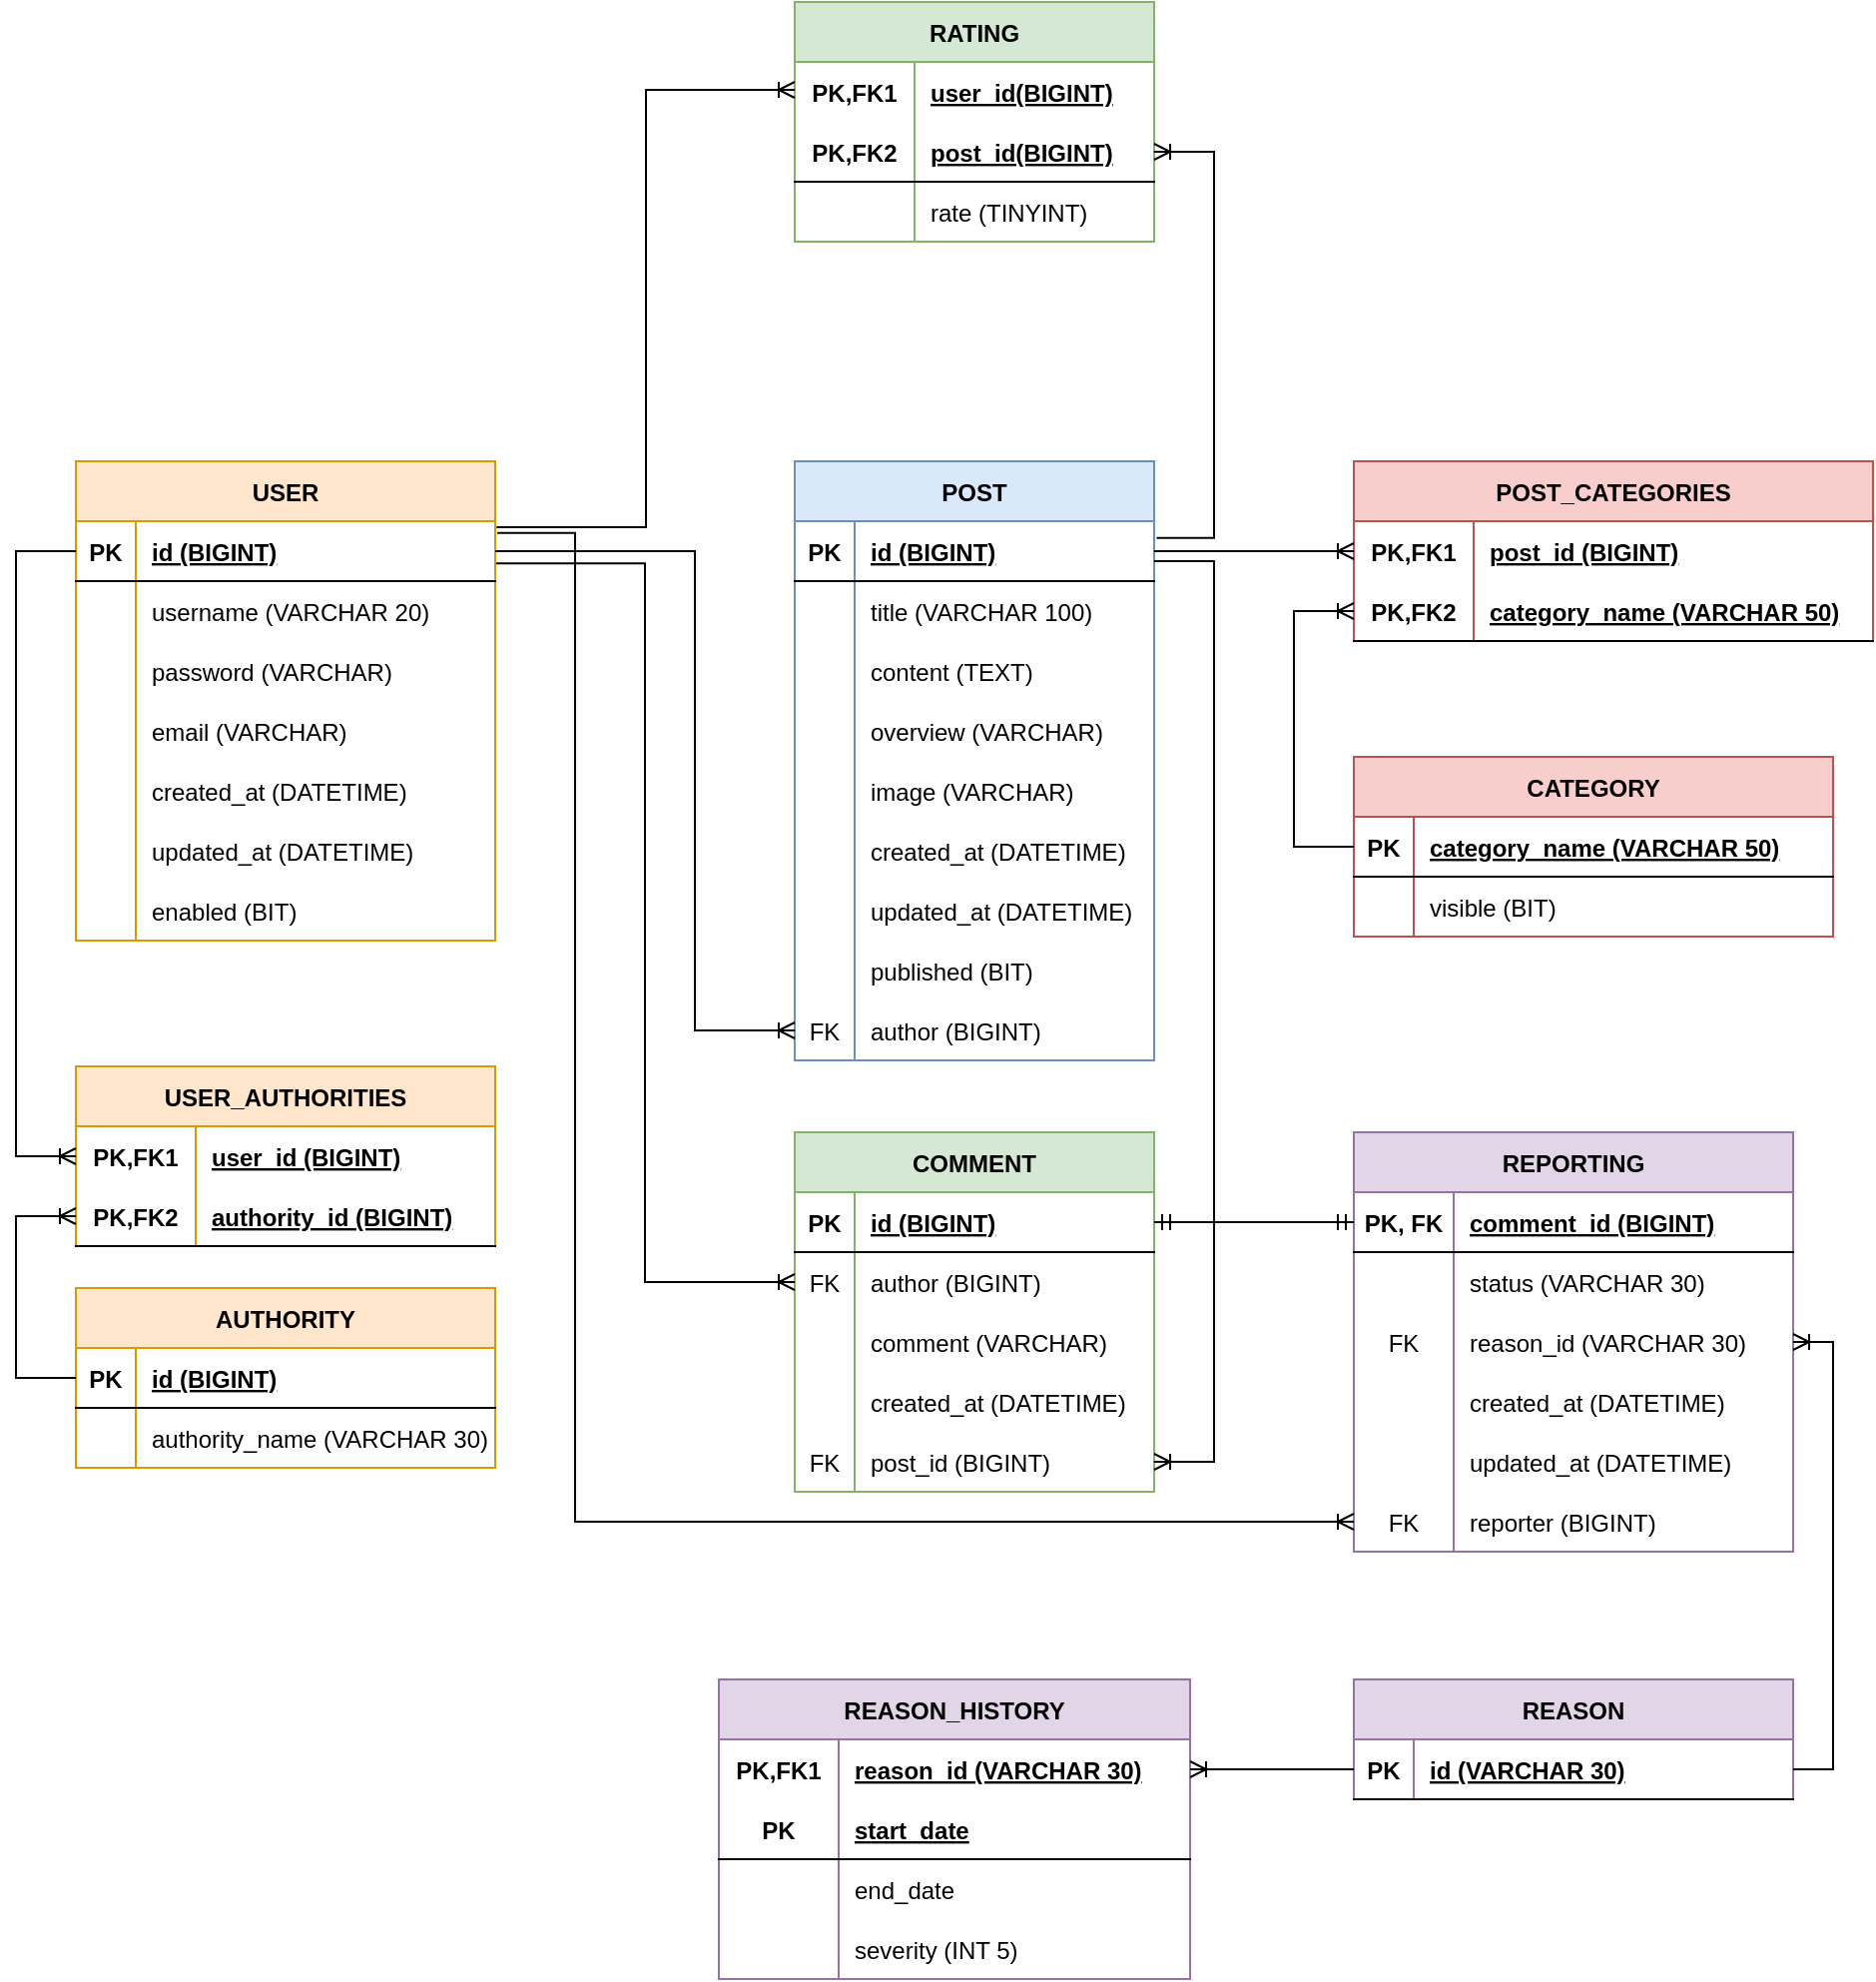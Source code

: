 <mxfile version="20.7.4" type="device"><diagram id="R2lEEEUBdFMjLlhIrx00" name="Page-1"><mxGraphModel dx="1221" dy="1755" grid="1" gridSize="10" guides="1" tooltips="1" connect="1" arrows="1" fold="1" page="1" pageScale="1" pageWidth="850" pageHeight="1100" math="0" shadow="0" extFonts="Permanent Marker^https://fonts.googleapis.com/css?family=Permanent+Marker"><root><mxCell id="0"/><mxCell id="1" parent="0"/><mxCell id="sDILX40rbKhxvF9jrvOL-1" value="USER" style="shape=table;startSize=30;container=1;collapsible=1;childLayout=tableLayout;fixedRows=1;rowLines=0;fontStyle=1;align=center;resizeLast=1;fillColor=#ffe6cc;strokeColor=#d79b00;" parent="1" vertex="1"><mxGeometry x="40" y="40" width="210" height="240" as="geometry"/></mxCell><mxCell id="sDILX40rbKhxvF9jrvOL-2" value="" style="shape=tableRow;horizontal=0;startSize=0;swimlaneHead=0;swimlaneBody=0;fillColor=none;collapsible=0;dropTarget=0;points=[[0,0.5],[1,0.5]];portConstraint=eastwest;top=0;left=0;right=0;bottom=1;" parent="sDILX40rbKhxvF9jrvOL-1" vertex="1"><mxGeometry y="30" width="210" height="30" as="geometry"/></mxCell><mxCell id="sDILX40rbKhxvF9jrvOL-3" value="PK" style="shape=partialRectangle;connectable=0;fillColor=none;top=0;left=0;bottom=0;right=0;fontStyle=1;overflow=hidden;" parent="sDILX40rbKhxvF9jrvOL-2" vertex="1"><mxGeometry width="30" height="30" as="geometry"><mxRectangle width="30" height="30" as="alternateBounds"/></mxGeometry></mxCell><mxCell id="sDILX40rbKhxvF9jrvOL-4" value="id (BIGINT)" style="shape=partialRectangle;connectable=0;fillColor=none;top=0;left=0;bottom=0;right=0;align=left;spacingLeft=6;fontStyle=5;overflow=hidden;" parent="sDILX40rbKhxvF9jrvOL-2" vertex="1"><mxGeometry x="30" width="180" height="30" as="geometry"><mxRectangle width="180" height="30" as="alternateBounds"/></mxGeometry></mxCell><mxCell id="sDILX40rbKhxvF9jrvOL-5" value="" style="shape=tableRow;horizontal=0;startSize=0;swimlaneHead=0;swimlaneBody=0;fillColor=none;collapsible=0;dropTarget=0;points=[[0,0.5],[1,0.5]];portConstraint=eastwest;top=0;left=0;right=0;bottom=0;" parent="sDILX40rbKhxvF9jrvOL-1" vertex="1"><mxGeometry y="60" width="210" height="30" as="geometry"/></mxCell><mxCell id="sDILX40rbKhxvF9jrvOL-6" value="" style="shape=partialRectangle;connectable=0;fillColor=none;top=0;left=0;bottom=0;right=0;editable=1;overflow=hidden;" parent="sDILX40rbKhxvF9jrvOL-5" vertex="1"><mxGeometry width="30" height="30" as="geometry"><mxRectangle width="30" height="30" as="alternateBounds"/></mxGeometry></mxCell><mxCell id="sDILX40rbKhxvF9jrvOL-7" value="username (VARCHAR 20)" style="shape=partialRectangle;connectable=0;fillColor=none;top=0;left=0;bottom=0;right=0;align=left;spacingLeft=6;overflow=hidden;" parent="sDILX40rbKhxvF9jrvOL-5" vertex="1"><mxGeometry x="30" width="180" height="30" as="geometry"><mxRectangle width="180" height="30" as="alternateBounds"/></mxGeometry></mxCell><mxCell id="sDILX40rbKhxvF9jrvOL-8" value="" style="shape=tableRow;horizontal=0;startSize=0;swimlaneHead=0;swimlaneBody=0;fillColor=none;collapsible=0;dropTarget=0;points=[[0,0.5],[1,0.5]];portConstraint=eastwest;top=0;left=0;right=0;bottom=0;" parent="sDILX40rbKhxvF9jrvOL-1" vertex="1"><mxGeometry y="90" width="210" height="30" as="geometry"/></mxCell><mxCell id="sDILX40rbKhxvF9jrvOL-9" value="" style="shape=partialRectangle;connectable=0;fillColor=none;top=0;left=0;bottom=0;right=0;editable=1;overflow=hidden;" parent="sDILX40rbKhxvF9jrvOL-8" vertex="1"><mxGeometry width="30" height="30" as="geometry"><mxRectangle width="30" height="30" as="alternateBounds"/></mxGeometry></mxCell><mxCell id="sDILX40rbKhxvF9jrvOL-10" value="password (VARCHAR)" style="shape=partialRectangle;connectable=0;fillColor=none;top=0;left=0;bottom=0;right=0;align=left;spacingLeft=6;overflow=hidden;" parent="sDILX40rbKhxvF9jrvOL-8" vertex="1"><mxGeometry x="30" width="180" height="30" as="geometry"><mxRectangle width="180" height="30" as="alternateBounds"/></mxGeometry></mxCell><mxCell id="sDILX40rbKhxvF9jrvOL-11" value="" style="shape=tableRow;horizontal=0;startSize=0;swimlaneHead=0;swimlaneBody=0;fillColor=none;collapsible=0;dropTarget=0;points=[[0,0.5],[1,0.5]];portConstraint=eastwest;top=0;left=0;right=0;bottom=0;" parent="sDILX40rbKhxvF9jrvOL-1" vertex="1"><mxGeometry y="120" width="210" height="30" as="geometry"/></mxCell><mxCell id="sDILX40rbKhxvF9jrvOL-12" value="" style="shape=partialRectangle;connectable=0;fillColor=none;top=0;left=0;bottom=0;right=0;editable=1;overflow=hidden;" parent="sDILX40rbKhxvF9jrvOL-11" vertex="1"><mxGeometry width="30" height="30" as="geometry"><mxRectangle width="30" height="30" as="alternateBounds"/></mxGeometry></mxCell><mxCell id="sDILX40rbKhxvF9jrvOL-13" value="email (VARCHAR)" style="shape=partialRectangle;connectable=0;fillColor=none;top=0;left=0;bottom=0;right=0;align=left;spacingLeft=6;overflow=hidden;" parent="sDILX40rbKhxvF9jrvOL-11" vertex="1"><mxGeometry x="30" width="180" height="30" as="geometry"><mxRectangle width="180" height="30" as="alternateBounds"/></mxGeometry></mxCell><mxCell id="sDILX40rbKhxvF9jrvOL-20" style="shape=tableRow;horizontal=0;startSize=0;swimlaneHead=0;swimlaneBody=0;fillColor=none;collapsible=0;dropTarget=0;points=[[0,0.5],[1,0.5]];portConstraint=eastwest;top=0;left=0;right=0;bottom=0;" parent="sDILX40rbKhxvF9jrvOL-1" vertex="1"><mxGeometry y="150" width="210" height="30" as="geometry"/></mxCell><mxCell id="sDILX40rbKhxvF9jrvOL-21" style="shape=partialRectangle;connectable=0;fillColor=none;top=0;left=0;bottom=0;right=0;editable=1;overflow=hidden;" parent="sDILX40rbKhxvF9jrvOL-20" vertex="1"><mxGeometry width="30" height="30" as="geometry"><mxRectangle width="30" height="30" as="alternateBounds"/></mxGeometry></mxCell><mxCell id="sDILX40rbKhxvF9jrvOL-22" value="created_at (DATETIME)" style="shape=partialRectangle;connectable=0;fillColor=none;top=0;left=0;bottom=0;right=0;align=left;spacingLeft=6;overflow=hidden;" parent="sDILX40rbKhxvF9jrvOL-20" vertex="1"><mxGeometry x="30" width="180" height="30" as="geometry"><mxRectangle width="180" height="30" as="alternateBounds"/></mxGeometry></mxCell><mxCell id="sDILX40rbKhxvF9jrvOL-17" style="shape=tableRow;horizontal=0;startSize=0;swimlaneHead=0;swimlaneBody=0;fillColor=none;collapsible=0;dropTarget=0;points=[[0,0.5],[1,0.5]];portConstraint=eastwest;top=0;left=0;right=0;bottom=0;" parent="sDILX40rbKhxvF9jrvOL-1" vertex="1"><mxGeometry y="180" width="210" height="30" as="geometry"/></mxCell><mxCell id="sDILX40rbKhxvF9jrvOL-18" style="shape=partialRectangle;connectable=0;fillColor=none;top=0;left=0;bottom=0;right=0;editable=1;overflow=hidden;" parent="sDILX40rbKhxvF9jrvOL-17" vertex="1"><mxGeometry width="30" height="30" as="geometry"><mxRectangle width="30" height="30" as="alternateBounds"/></mxGeometry></mxCell><mxCell id="sDILX40rbKhxvF9jrvOL-19" value="updated_at (DATETIME)" style="shape=partialRectangle;connectable=0;fillColor=none;top=0;left=0;bottom=0;right=0;align=left;spacingLeft=6;overflow=hidden;" parent="sDILX40rbKhxvF9jrvOL-17" vertex="1"><mxGeometry x="30" width="180" height="30" as="geometry"><mxRectangle width="180" height="30" as="alternateBounds"/></mxGeometry></mxCell><mxCell id="sDILX40rbKhxvF9jrvOL-14" style="shape=tableRow;horizontal=0;startSize=0;swimlaneHead=0;swimlaneBody=0;fillColor=none;collapsible=0;dropTarget=0;points=[[0,0.5],[1,0.5]];portConstraint=eastwest;top=0;left=0;right=0;bottom=0;" parent="sDILX40rbKhxvF9jrvOL-1" vertex="1"><mxGeometry y="210" width="210" height="30" as="geometry"/></mxCell><mxCell id="sDILX40rbKhxvF9jrvOL-15" style="shape=partialRectangle;connectable=0;fillColor=none;top=0;left=0;bottom=0;right=0;editable=1;overflow=hidden;" parent="sDILX40rbKhxvF9jrvOL-14" vertex="1"><mxGeometry width="30" height="30" as="geometry"><mxRectangle width="30" height="30" as="alternateBounds"/></mxGeometry></mxCell><mxCell id="sDILX40rbKhxvF9jrvOL-16" value="enabled (BIT)" style="shape=partialRectangle;connectable=0;fillColor=none;top=0;left=0;bottom=0;right=0;align=left;spacingLeft=6;overflow=hidden;" parent="sDILX40rbKhxvF9jrvOL-14" vertex="1"><mxGeometry x="30" width="180" height="30" as="geometry"><mxRectangle width="180" height="30" as="alternateBounds"/></mxGeometry></mxCell><mxCell id="sDILX40rbKhxvF9jrvOL-23" value="AUTHORITY" style="shape=table;startSize=30;container=1;collapsible=1;childLayout=tableLayout;fixedRows=1;rowLines=0;fontStyle=1;align=center;resizeLast=1;fillColor=#ffe6cc;strokeColor=#d79b00;" parent="1" vertex="1"><mxGeometry x="40" y="454" width="210" height="90" as="geometry"/></mxCell><mxCell id="sDILX40rbKhxvF9jrvOL-24" value="" style="shape=tableRow;horizontal=0;startSize=0;swimlaneHead=0;swimlaneBody=0;fillColor=none;collapsible=0;dropTarget=0;points=[[0,0.5],[1,0.5]];portConstraint=eastwest;top=0;left=0;right=0;bottom=1;" parent="sDILX40rbKhxvF9jrvOL-23" vertex="1"><mxGeometry y="30" width="210" height="30" as="geometry"/></mxCell><mxCell id="sDILX40rbKhxvF9jrvOL-25" value="PK" style="shape=partialRectangle;connectable=0;fillColor=none;top=0;left=0;bottom=0;right=0;fontStyle=1;overflow=hidden;" parent="sDILX40rbKhxvF9jrvOL-24" vertex="1"><mxGeometry width="30" height="30" as="geometry"><mxRectangle width="30" height="30" as="alternateBounds"/></mxGeometry></mxCell><mxCell id="sDILX40rbKhxvF9jrvOL-26" value="id (BIGINT)" style="shape=partialRectangle;connectable=0;fillColor=none;top=0;left=0;bottom=0;right=0;align=left;spacingLeft=6;fontStyle=5;overflow=hidden;" parent="sDILX40rbKhxvF9jrvOL-24" vertex="1"><mxGeometry x="30" width="180" height="30" as="geometry"><mxRectangle width="180" height="30" as="alternateBounds"/></mxGeometry></mxCell><mxCell id="sDILX40rbKhxvF9jrvOL-27" value="" style="shape=tableRow;horizontal=0;startSize=0;swimlaneHead=0;swimlaneBody=0;fillColor=none;collapsible=0;dropTarget=0;points=[[0,0.5],[1,0.5]];portConstraint=eastwest;top=0;left=0;right=0;bottom=0;" parent="sDILX40rbKhxvF9jrvOL-23" vertex="1"><mxGeometry y="60" width="210" height="30" as="geometry"/></mxCell><mxCell id="sDILX40rbKhxvF9jrvOL-28" value="" style="shape=partialRectangle;connectable=0;fillColor=none;top=0;left=0;bottom=0;right=0;editable=1;overflow=hidden;" parent="sDILX40rbKhxvF9jrvOL-27" vertex="1"><mxGeometry width="30" height="30" as="geometry"><mxRectangle width="30" height="30" as="alternateBounds"/></mxGeometry></mxCell><mxCell id="sDILX40rbKhxvF9jrvOL-29" value="authority_name (VARCHAR 30)" style="shape=partialRectangle;connectable=0;fillColor=none;top=0;left=0;bottom=0;right=0;align=left;spacingLeft=6;overflow=hidden;" parent="sDILX40rbKhxvF9jrvOL-27" vertex="1"><mxGeometry x="30" width="180" height="30" as="geometry"><mxRectangle width="180" height="30" as="alternateBounds"/></mxGeometry></mxCell><mxCell id="sDILX40rbKhxvF9jrvOL-36" value="USER_AUTHORITIES" style="shape=table;startSize=30;container=1;collapsible=1;childLayout=tableLayout;fixedRows=1;rowLines=0;fontStyle=1;align=center;resizeLast=1;fillColor=#ffe6cc;strokeColor=#d79b00;" parent="1" vertex="1"><mxGeometry x="40" y="343" width="210" height="90" as="geometry"/></mxCell><mxCell id="sDILX40rbKhxvF9jrvOL-37" value="" style="shape=tableRow;horizontal=0;startSize=0;swimlaneHead=0;swimlaneBody=0;fillColor=none;collapsible=0;dropTarget=0;points=[[0,0.5],[1,0.5]];portConstraint=eastwest;top=0;left=0;right=0;bottom=0;" parent="sDILX40rbKhxvF9jrvOL-36" vertex="1"><mxGeometry y="30" width="210" height="30" as="geometry"/></mxCell><mxCell id="sDILX40rbKhxvF9jrvOL-38" value="PK,FK1" style="shape=partialRectangle;connectable=0;fillColor=none;top=0;left=0;bottom=0;right=0;fontStyle=1;overflow=hidden;" parent="sDILX40rbKhxvF9jrvOL-37" vertex="1"><mxGeometry width="60" height="30" as="geometry"><mxRectangle width="60" height="30" as="alternateBounds"/></mxGeometry></mxCell><mxCell id="sDILX40rbKhxvF9jrvOL-39" value="user_id (BIGINT)" style="shape=partialRectangle;connectable=0;fillColor=none;top=0;left=0;bottom=0;right=0;align=left;spacingLeft=6;fontStyle=5;overflow=hidden;" parent="sDILX40rbKhxvF9jrvOL-37" vertex="1"><mxGeometry x="60" width="150" height="30" as="geometry"><mxRectangle width="150" height="30" as="alternateBounds"/></mxGeometry></mxCell><mxCell id="sDILX40rbKhxvF9jrvOL-40" value="" style="shape=tableRow;horizontal=0;startSize=0;swimlaneHead=0;swimlaneBody=0;fillColor=none;collapsible=0;dropTarget=0;points=[[0,0.5],[1,0.5]];portConstraint=eastwest;top=0;left=0;right=0;bottom=1;" parent="sDILX40rbKhxvF9jrvOL-36" vertex="1"><mxGeometry y="60" width="210" height="30" as="geometry"/></mxCell><mxCell id="sDILX40rbKhxvF9jrvOL-41" value="PK,FK2" style="shape=partialRectangle;connectable=0;fillColor=none;top=0;left=0;bottom=0;right=0;fontStyle=1;overflow=hidden;" parent="sDILX40rbKhxvF9jrvOL-40" vertex="1"><mxGeometry width="60" height="30" as="geometry"><mxRectangle width="60" height="30" as="alternateBounds"/></mxGeometry></mxCell><mxCell id="sDILX40rbKhxvF9jrvOL-42" value="authority_id (BIGINT)" style="shape=partialRectangle;connectable=0;fillColor=none;top=0;left=0;bottom=0;right=0;align=left;spacingLeft=6;fontStyle=5;overflow=hidden;" parent="sDILX40rbKhxvF9jrvOL-40" vertex="1"><mxGeometry x="60" width="150" height="30" as="geometry"><mxRectangle width="150" height="30" as="alternateBounds"/></mxGeometry></mxCell><mxCell id="sDILX40rbKhxvF9jrvOL-49" value="" style="edgeStyle=elbowEdgeStyle;fontSize=12;html=1;endArrow=ERoneToMany;rounded=0;entryX=0;entryY=0.5;entryDx=0;entryDy=0;exitX=0;exitY=0.5;exitDx=0;exitDy=0;" parent="1" source="sDILX40rbKhxvF9jrvOL-2" target="sDILX40rbKhxvF9jrvOL-37" edge="1"><mxGeometry width="100" height="100" relative="1" as="geometry"><mxPoint x="10" y="250" as="sourcePoint"/><mxPoint x="10" y="350" as="targetPoint"/><Array as="points"><mxPoint x="10" y="220"/></Array></mxGeometry></mxCell><mxCell id="sDILX40rbKhxvF9jrvOL-50" value="" style="edgeStyle=elbowEdgeStyle;fontSize=12;html=1;endArrow=ERoneToMany;rounded=0;entryX=0;entryY=0.5;entryDx=0;entryDy=0;exitX=0;exitY=0.5;exitDx=0;exitDy=0;" parent="1" source="sDILX40rbKhxvF9jrvOL-24" target="sDILX40rbKhxvF9jrvOL-40" edge="1"><mxGeometry width="100" height="100" relative="1" as="geometry"><mxPoint x="30" y="500" as="sourcePoint"/><mxPoint x="20" y="400" as="targetPoint"/><Array as="points"><mxPoint x="10" y="440"/></Array></mxGeometry></mxCell><mxCell id="sDILX40rbKhxvF9jrvOL-51" value="POST" style="shape=table;startSize=30;container=1;collapsible=1;childLayout=tableLayout;fixedRows=1;rowLines=0;fontStyle=1;align=center;resizeLast=1;fillColor=#dae8fc;strokeColor=#6c8ebf;" parent="1" vertex="1"><mxGeometry x="400" y="40" width="180" height="300" as="geometry"/></mxCell><mxCell id="sDILX40rbKhxvF9jrvOL-52" value="" style="shape=tableRow;horizontal=0;startSize=0;swimlaneHead=0;swimlaneBody=0;fillColor=none;collapsible=0;dropTarget=0;points=[[0,0.5],[1,0.5]];portConstraint=eastwest;top=0;left=0;right=0;bottom=1;" parent="sDILX40rbKhxvF9jrvOL-51" vertex="1"><mxGeometry y="30" width="180" height="30" as="geometry"/></mxCell><mxCell id="sDILX40rbKhxvF9jrvOL-53" value="PK" style="shape=partialRectangle;connectable=0;fillColor=none;top=0;left=0;bottom=0;right=0;fontStyle=1;overflow=hidden;" parent="sDILX40rbKhxvF9jrvOL-52" vertex="1"><mxGeometry width="30" height="30" as="geometry"><mxRectangle width="30" height="30" as="alternateBounds"/></mxGeometry></mxCell><mxCell id="sDILX40rbKhxvF9jrvOL-54" value="id (BIGINT)" style="shape=partialRectangle;connectable=0;fillColor=none;top=0;left=0;bottom=0;right=0;align=left;spacingLeft=6;fontStyle=5;overflow=hidden;" parent="sDILX40rbKhxvF9jrvOL-52" vertex="1"><mxGeometry x="30" width="150" height="30" as="geometry"><mxRectangle width="150" height="30" as="alternateBounds"/></mxGeometry></mxCell><mxCell id="sDILX40rbKhxvF9jrvOL-55" value="" style="shape=tableRow;horizontal=0;startSize=0;swimlaneHead=0;swimlaneBody=0;fillColor=none;collapsible=0;dropTarget=0;points=[[0,0.5],[1,0.5]];portConstraint=eastwest;top=0;left=0;right=0;bottom=0;" parent="sDILX40rbKhxvF9jrvOL-51" vertex="1"><mxGeometry y="60" width="180" height="30" as="geometry"/></mxCell><mxCell id="sDILX40rbKhxvF9jrvOL-56" value="" style="shape=partialRectangle;connectable=0;fillColor=none;top=0;left=0;bottom=0;right=0;editable=1;overflow=hidden;" parent="sDILX40rbKhxvF9jrvOL-55" vertex="1"><mxGeometry width="30" height="30" as="geometry"><mxRectangle width="30" height="30" as="alternateBounds"/></mxGeometry></mxCell><mxCell id="sDILX40rbKhxvF9jrvOL-57" value="title (VARCHAR 100)" style="shape=partialRectangle;connectable=0;fillColor=none;top=0;left=0;bottom=0;right=0;align=left;spacingLeft=6;overflow=hidden;" parent="sDILX40rbKhxvF9jrvOL-55" vertex="1"><mxGeometry x="30" width="150" height="30" as="geometry"><mxRectangle width="150" height="30" as="alternateBounds"/></mxGeometry></mxCell><mxCell id="sDILX40rbKhxvF9jrvOL-58" value="" style="shape=tableRow;horizontal=0;startSize=0;swimlaneHead=0;swimlaneBody=0;fillColor=none;collapsible=0;dropTarget=0;points=[[0,0.5],[1,0.5]];portConstraint=eastwest;top=0;left=0;right=0;bottom=0;" parent="sDILX40rbKhxvF9jrvOL-51" vertex="1"><mxGeometry y="90" width="180" height="30" as="geometry"/></mxCell><mxCell id="sDILX40rbKhxvF9jrvOL-59" value="" style="shape=partialRectangle;connectable=0;fillColor=none;top=0;left=0;bottom=0;right=0;editable=1;overflow=hidden;" parent="sDILX40rbKhxvF9jrvOL-58" vertex="1"><mxGeometry width="30" height="30" as="geometry"><mxRectangle width="30" height="30" as="alternateBounds"/></mxGeometry></mxCell><mxCell id="sDILX40rbKhxvF9jrvOL-60" value="content (TEXT)" style="shape=partialRectangle;connectable=0;fillColor=none;top=0;left=0;bottom=0;right=0;align=left;spacingLeft=6;overflow=hidden;" parent="sDILX40rbKhxvF9jrvOL-58" vertex="1"><mxGeometry x="30" width="150" height="30" as="geometry"><mxRectangle width="150" height="30" as="alternateBounds"/></mxGeometry></mxCell><mxCell id="sDILX40rbKhxvF9jrvOL-61" value="" style="shape=tableRow;horizontal=0;startSize=0;swimlaneHead=0;swimlaneBody=0;fillColor=none;collapsible=0;dropTarget=0;points=[[0,0.5],[1,0.5]];portConstraint=eastwest;top=0;left=0;right=0;bottom=0;" parent="sDILX40rbKhxvF9jrvOL-51" vertex="1"><mxGeometry y="120" width="180" height="30" as="geometry"/></mxCell><mxCell id="sDILX40rbKhxvF9jrvOL-62" value="" style="shape=partialRectangle;connectable=0;fillColor=none;top=0;left=0;bottom=0;right=0;editable=1;overflow=hidden;" parent="sDILX40rbKhxvF9jrvOL-61" vertex="1"><mxGeometry width="30" height="30" as="geometry"><mxRectangle width="30" height="30" as="alternateBounds"/></mxGeometry></mxCell><mxCell id="sDILX40rbKhxvF9jrvOL-63" value="overview (VARCHAR)" style="shape=partialRectangle;connectable=0;fillColor=none;top=0;left=0;bottom=0;right=0;align=left;spacingLeft=6;overflow=hidden;" parent="sDILX40rbKhxvF9jrvOL-61" vertex="1"><mxGeometry x="30" width="150" height="30" as="geometry"><mxRectangle width="150" height="30" as="alternateBounds"/></mxGeometry></mxCell><mxCell id="sDILX40rbKhxvF9jrvOL-64" style="shape=tableRow;horizontal=0;startSize=0;swimlaneHead=0;swimlaneBody=0;fillColor=none;collapsible=0;dropTarget=0;points=[[0,0.5],[1,0.5]];portConstraint=eastwest;top=0;left=0;right=0;bottom=0;" parent="sDILX40rbKhxvF9jrvOL-51" vertex="1"><mxGeometry y="150" width="180" height="30" as="geometry"/></mxCell><mxCell id="sDILX40rbKhxvF9jrvOL-65" style="shape=partialRectangle;connectable=0;fillColor=none;top=0;left=0;bottom=0;right=0;editable=1;overflow=hidden;" parent="sDILX40rbKhxvF9jrvOL-64" vertex="1"><mxGeometry width="30" height="30" as="geometry"><mxRectangle width="30" height="30" as="alternateBounds"/></mxGeometry></mxCell><mxCell id="sDILX40rbKhxvF9jrvOL-66" value="image (VARCHAR)" style="shape=partialRectangle;connectable=0;fillColor=none;top=0;left=0;bottom=0;right=0;align=left;spacingLeft=6;overflow=hidden;" parent="sDILX40rbKhxvF9jrvOL-64" vertex="1"><mxGeometry x="30" width="150" height="30" as="geometry"><mxRectangle width="150" height="30" as="alternateBounds"/></mxGeometry></mxCell><mxCell id="sDILX40rbKhxvF9jrvOL-70" style="shape=tableRow;horizontal=0;startSize=0;swimlaneHead=0;swimlaneBody=0;fillColor=none;collapsible=0;dropTarget=0;points=[[0,0.5],[1,0.5]];portConstraint=eastwest;top=0;left=0;right=0;bottom=0;" parent="sDILX40rbKhxvF9jrvOL-51" vertex="1"><mxGeometry y="180" width="180" height="30" as="geometry"/></mxCell><mxCell id="sDILX40rbKhxvF9jrvOL-71" style="shape=partialRectangle;connectable=0;fillColor=none;top=0;left=0;bottom=0;right=0;editable=1;overflow=hidden;" parent="sDILX40rbKhxvF9jrvOL-70" vertex="1"><mxGeometry width="30" height="30" as="geometry"><mxRectangle width="30" height="30" as="alternateBounds"/></mxGeometry></mxCell><mxCell id="sDILX40rbKhxvF9jrvOL-72" value="created_at (DATETIME)" style="shape=partialRectangle;connectable=0;fillColor=none;top=0;left=0;bottom=0;right=0;align=left;spacingLeft=6;overflow=hidden;" parent="sDILX40rbKhxvF9jrvOL-70" vertex="1"><mxGeometry x="30" width="150" height="30" as="geometry"><mxRectangle width="150" height="30" as="alternateBounds"/></mxGeometry></mxCell><mxCell id="sDILX40rbKhxvF9jrvOL-67" style="shape=tableRow;horizontal=0;startSize=0;swimlaneHead=0;swimlaneBody=0;fillColor=none;collapsible=0;dropTarget=0;points=[[0,0.5],[1,0.5]];portConstraint=eastwest;top=0;left=0;right=0;bottom=0;" parent="sDILX40rbKhxvF9jrvOL-51" vertex="1"><mxGeometry y="210" width="180" height="30" as="geometry"/></mxCell><mxCell id="sDILX40rbKhxvF9jrvOL-68" style="shape=partialRectangle;connectable=0;fillColor=none;top=0;left=0;bottom=0;right=0;editable=1;overflow=hidden;" parent="sDILX40rbKhxvF9jrvOL-67" vertex="1"><mxGeometry width="30" height="30" as="geometry"><mxRectangle width="30" height="30" as="alternateBounds"/></mxGeometry></mxCell><mxCell id="sDILX40rbKhxvF9jrvOL-69" value="updated_at (DATETIME)" style="shape=partialRectangle;connectable=0;fillColor=none;top=0;left=0;bottom=0;right=0;align=left;spacingLeft=6;overflow=hidden;" parent="sDILX40rbKhxvF9jrvOL-67" vertex="1"><mxGeometry x="30" width="150" height="30" as="geometry"><mxRectangle width="150" height="30" as="alternateBounds"/></mxGeometry></mxCell><mxCell id="sDILX40rbKhxvF9jrvOL-95" style="shape=tableRow;horizontal=0;startSize=0;swimlaneHead=0;swimlaneBody=0;fillColor=none;collapsible=0;dropTarget=0;points=[[0,0.5],[1,0.5]];portConstraint=eastwest;top=0;left=0;right=0;bottom=0;" parent="sDILX40rbKhxvF9jrvOL-51" vertex="1"><mxGeometry y="240" width="180" height="30" as="geometry"/></mxCell><mxCell id="sDILX40rbKhxvF9jrvOL-96" style="shape=partialRectangle;connectable=0;fillColor=none;top=0;left=0;bottom=0;right=0;editable=1;overflow=hidden;" parent="sDILX40rbKhxvF9jrvOL-95" vertex="1"><mxGeometry width="30" height="30" as="geometry"><mxRectangle width="30" height="30" as="alternateBounds"/></mxGeometry></mxCell><mxCell id="sDILX40rbKhxvF9jrvOL-97" value="published (BIT)" style="shape=partialRectangle;connectable=0;fillColor=none;top=0;left=0;bottom=0;right=0;align=left;spacingLeft=6;overflow=hidden;" parent="sDILX40rbKhxvF9jrvOL-95" vertex="1"><mxGeometry x="30" width="150" height="30" as="geometry"><mxRectangle width="150" height="30" as="alternateBounds"/></mxGeometry></mxCell><mxCell id="sDILX40rbKhxvF9jrvOL-73" style="shape=tableRow;horizontal=0;startSize=0;swimlaneHead=0;swimlaneBody=0;fillColor=none;collapsible=0;dropTarget=0;points=[[0,0.5],[1,0.5]];portConstraint=eastwest;top=0;left=0;right=0;bottom=0;" parent="sDILX40rbKhxvF9jrvOL-51" vertex="1"><mxGeometry y="270" width="180" height="30" as="geometry"/></mxCell><mxCell id="sDILX40rbKhxvF9jrvOL-74" value="FK" style="shape=partialRectangle;connectable=0;fillColor=none;top=0;left=0;bottom=0;right=0;editable=1;overflow=hidden;" parent="sDILX40rbKhxvF9jrvOL-73" vertex="1"><mxGeometry width="30" height="30" as="geometry"><mxRectangle width="30" height="30" as="alternateBounds"/></mxGeometry></mxCell><mxCell id="sDILX40rbKhxvF9jrvOL-75" value="author (BIGINT)" style="shape=partialRectangle;connectable=0;fillColor=none;top=0;left=0;bottom=0;right=0;align=left;spacingLeft=6;overflow=hidden;" parent="sDILX40rbKhxvF9jrvOL-73" vertex="1"><mxGeometry x="30" width="150" height="30" as="geometry"><mxRectangle width="150" height="30" as="alternateBounds"/></mxGeometry></mxCell><mxCell id="sDILX40rbKhxvF9jrvOL-76" value="" style="edgeStyle=elbowEdgeStyle;fontSize=12;html=1;endArrow=ERoneToMany;rounded=0;exitX=1;exitY=0.5;exitDx=0;exitDy=0;entryX=0;entryY=0.5;entryDx=0;entryDy=0;" parent="1" source="sDILX40rbKhxvF9jrvOL-2" target="sDILX40rbKhxvF9jrvOL-73" edge="1"><mxGeometry width="100" height="100" relative="1" as="geometry"><mxPoint x="310" y="360" as="sourcePoint"/><mxPoint x="380" y="280" as="targetPoint"/><Array as="points"><mxPoint x="350" y="190"/></Array></mxGeometry></mxCell><mxCell id="sDILX40rbKhxvF9jrvOL-77" value="COMMENT" style="shape=table;startSize=30;container=1;collapsible=1;childLayout=tableLayout;fixedRows=1;rowLines=0;fontStyle=1;align=center;resizeLast=1;fillColor=#d5e8d4;strokeColor=#82b366;" parent="1" vertex="1"><mxGeometry x="400" y="376" width="180" height="180" as="geometry"/></mxCell><mxCell id="sDILX40rbKhxvF9jrvOL-78" value="" style="shape=tableRow;horizontal=0;startSize=0;swimlaneHead=0;swimlaneBody=0;fillColor=none;collapsible=0;dropTarget=0;points=[[0,0.5],[1,0.5]];portConstraint=eastwest;top=0;left=0;right=0;bottom=1;" parent="sDILX40rbKhxvF9jrvOL-77" vertex="1"><mxGeometry y="30" width="180" height="30" as="geometry"/></mxCell><mxCell id="sDILX40rbKhxvF9jrvOL-79" value="PK" style="shape=partialRectangle;connectable=0;fillColor=none;top=0;left=0;bottom=0;right=0;fontStyle=1;overflow=hidden;" parent="sDILX40rbKhxvF9jrvOL-78" vertex="1"><mxGeometry width="30" height="30" as="geometry"><mxRectangle width="30" height="30" as="alternateBounds"/></mxGeometry></mxCell><mxCell id="sDILX40rbKhxvF9jrvOL-80" value="id (BIGINT)" style="shape=partialRectangle;connectable=0;fillColor=none;top=0;left=0;bottom=0;right=0;align=left;spacingLeft=6;fontStyle=5;overflow=hidden;" parent="sDILX40rbKhxvF9jrvOL-78" vertex="1"><mxGeometry x="30" width="150" height="30" as="geometry"><mxRectangle width="150" height="30" as="alternateBounds"/></mxGeometry></mxCell><mxCell id="sDILX40rbKhxvF9jrvOL-81" value="" style="shape=tableRow;horizontal=0;startSize=0;swimlaneHead=0;swimlaneBody=0;fillColor=none;collapsible=0;dropTarget=0;points=[[0,0.5],[1,0.5]];portConstraint=eastwest;top=0;left=0;right=0;bottom=0;" parent="sDILX40rbKhxvF9jrvOL-77" vertex="1"><mxGeometry y="60" width="180" height="30" as="geometry"/></mxCell><mxCell id="sDILX40rbKhxvF9jrvOL-82" value="FK" style="shape=partialRectangle;connectable=0;fillColor=none;top=0;left=0;bottom=0;right=0;editable=1;overflow=hidden;" parent="sDILX40rbKhxvF9jrvOL-81" vertex="1"><mxGeometry width="30" height="30" as="geometry"><mxRectangle width="30" height="30" as="alternateBounds"/></mxGeometry></mxCell><mxCell id="sDILX40rbKhxvF9jrvOL-83" value="author (BIGINT)" style="shape=partialRectangle;connectable=0;fillColor=none;top=0;left=0;bottom=0;right=0;align=left;spacingLeft=6;overflow=hidden;" parent="sDILX40rbKhxvF9jrvOL-81" vertex="1"><mxGeometry x="30" width="150" height="30" as="geometry"><mxRectangle width="150" height="30" as="alternateBounds"/></mxGeometry></mxCell><mxCell id="sDILX40rbKhxvF9jrvOL-84" value="" style="shape=tableRow;horizontal=0;startSize=0;swimlaneHead=0;swimlaneBody=0;fillColor=none;collapsible=0;dropTarget=0;points=[[0,0.5],[1,0.5]];portConstraint=eastwest;top=0;left=0;right=0;bottom=0;" parent="sDILX40rbKhxvF9jrvOL-77" vertex="1"><mxGeometry y="90" width="180" height="30" as="geometry"/></mxCell><mxCell id="sDILX40rbKhxvF9jrvOL-85" value="" style="shape=partialRectangle;connectable=0;fillColor=none;top=0;left=0;bottom=0;right=0;editable=1;overflow=hidden;" parent="sDILX40rbKhxvF9jrvOL-84" vertex="1"><mxGeometry width="30" height="30" as="geometry"><mxRectangle width="30" height="30" as="alternateBounds"/></mxGeometry></mxCell><mxCell id="sDILX40rbKhxvF9jrvOL-86" value="comment (VARCHAR)" style="shape=partialRectangle;connectable=0;fillColor=none;top=0;left=0;bottom=0;right=0;align=left;spacingLeft=6;overflow=hidden;" parent="sDILX40rbKhxvF9jrvOL-84" vertex="1"><mxGeometry x="30" width="150" height="30" as="geometry"><mxRectangle width="150" height="30" as="alternateBounds"/></mxGeometry></mxCell><mxCell id="sDILX40rbKhxvF9jrvOL-87" value="" style="shape=tableRow;horizontal=0;startSize=0;swimlaneHead=0;swimlaneBody=0;fillColor=none;collapsible=0;dropTarget=0;points=[[0,0.5],[1,0.5]];portConstraint=eastwest;top=0;left=0;right=0;bottom=0;" parent="sDILX40rbKhxvF9jrvOL-77" vertex="1"><mxGeometry y="120" width="180" height="30" as="geometry"/></mxCell><mxCell id="sDILX40rbKhxvF9jrvOL-88" value="" style="shape=partialRectangle;connectable=0;fillColor=none;top=0;left=0;bottom=0;right=0;editable=1;overflow=hidden;" parent="sDILX40rbKhxvF9jrvOL-87" vertex="1"><mxGeometry width="30" height="30" as="geometry"><mxRectangle width="30" height="30" as="alternateBounds"/></mxGeometry></mxCell><mxCell id="sDILX40rbKhxvF9jrvOL-89" value="created_at (DATETIME)" style="shape=partialRectangle;connectable=0;fillColor=none;top=0;left=0;bottom=0;right=0;align=left;spacingLeft=6;overflow=hidden;" parent="sDILX40rbKhxvF9jrvOL-87" vertex="1"><mxGeometry x="30" width="150" height="30" as="geometry"><mxRectangle width="150" height="30" as="alternateBounds"/></mxGeometry></mxCell><mxCell id="sDILX40rbKhxvF9jrvOL-98" style="shape=tableRow;horizontal=0;startSize=0;swimlaneHead=0;swimlaneBody=0;fillColor=none;collapsible=0;dropTarget=0;points=[[0,0.5],[1,0.5]];portConstraint=eastwest;top=0;left=0;right=0;bottom=0;" parent="sDILX40rbKhxvF9jrvOL-77" vertex="1"><mxGeometry y="150" width="180" height="30" as="geometry"/></mxCell><mxCell id="sDILX40rbKhxvF9jrvOL-99" value="FK" style="shape=partialRectangle;connectable=0;fillColor=none;top=0;left=0;bottom=0;right=0;editable=1;overflow=hidden;" parent="sDILX40rbKhxvF9jrvOL-98" vertex="1"><mxGeometry width="30" height="30" as="geometry"><mxRectangle width="30" height="30" as="alternateBounds"/></mxGeometry></mxCell><mxCell id="sDILX40rbKhxvF9jrvOL-100" value="post_id (BIGINT)" style="shape=partialRectangle;connectable=0;fillColor=none;top=0;left=0;bottom=0;right=0;align=left;spacingLeft=6;overflow=hidden;" parent="sDILX40rbKhxvF9jrvOL-98" vertex="1"><mxGeometry x="30" width="150" height="30" as="geometry"><mxRectangle width="150" height="30" as="alternateBounds"/></mxGeometry></mxCell><mxCell id="sDILX40rbKhxvF9jrvOL-90" value="" style="edgeStyle=elbowEdgeStyle;fontSize=12;html=1;endArrow=ERoneToMany;rounded=0;entryX=0;entryY=0.5;entryDx=0;entryDy=0;exitX=1.002;exitY=0.703;exitDx=0;exitDy=0;exitPerimeter=0;" parent="1" source="sDILX40rbKhxvF9jrvOL-2" target="sDILX40rbKhxvF9jrvOL-81" edge="1"><mxGeometry width="100" height="100" relative="1" as="geometry"><mxPoint x="260" y="100" as="sourcePoint"/><mxPoint x="390" y="430" as="targetPoint"/></mxGeometry></mxCell><mxCell id="sDILX40rbKhxvF9jrvOL-101" value="" style="edgeStyle=elbowEdgeStyle;fontSize=12;html=1;endArrow=ERoneToMany;rounded=0;entryX=1;entryY=0.5;entryDx=0;entryDy=0;" parent="1" target="sDILX40rbKhxvF9jrvOL-98" edge="1"><mxGeometry width="100" height="100" relative="1" as="geometry"><mxPoint x="580" y="90" as="sourcePoint"/><mxPoint x="610" y="400" as="targetPoint"/><Array as="points"><mxPoint x="610" y="310"/><mxPoint x="610" y="260"/></Array></mxGeometry></mxCell><mxCell id="sDILX40rbKhxvF9jrvOL-102" value="CATEGORY" style="shape=table;startSize=30;container=1;collapsible=1;childLayout=tableLayout;fixedRows=1;rowLines=0;fontStyle=1;align=center;resizeLast=1;fillColor=#f8cecc;strokeColor=#b85450;" parent="1" vertex="1"><mxGeometry x="680" y="188" width="240" height="90" as="geometry"/></mxCell><mxCell id="sDILX40rbKhxvF9jrvOL-103" value="" style="shape=tableRow;horizontal=0;startSize=0;swimlaneHead=0;swimlaneBody=0;fillColor=none;collapsible=0;dropTarget=0;points=[[0,0.5],[1,0.5]];portConstraint=eastwest;top=0;left=0;right=0;bottom=1;" parent="sDILX40rbKhxvF9jrvOL-102" vertex="1"><mxGeometry y="30" width="240" height="30" as="geometry"/></mxCell><mxCell id="sDILX40rbKhxvF9jrvOL-104" value="PK" style="shape=partialRectangle;connectable=0;fillColor=none;top=0;left=0;bottom=0;right=0;fontStyle=1;overflow=hidden;" parent="sDILX40rbKhxvF9jrvOL-103" vertex="1"><mxGeometry width="30" height="30" as="geometry"><mxRectangle width="30" height="30" as="alternateBounds"/></mxGeometry></mxCell><mxCell id="sDILX40rbKhxvF9jrvOL-105" value="category_name (VARCHAR 50)" style="shape=partialRectangle;connectable=0;fillColor=none;top=0;left=0;bottom=0;right=0;align=left;spacingLeft=6;fontStyle=5;overflow=hidden;" parent="sDILX40rbKhxvF9jrvOL-103" vertex="1"><mxGeometry x="30" width="210" height="30" as="geometry"><mxRectangle width="210" height="30" as="alternateBounds"/></mxGeometry></mxCell><mxCell id="sDILX40rbKhxvF9jrvOL-106" value="" style="shape=tableRow;horizontal=0;startSize=0;swimlaneHead=0;swimlaneBody=0;fillColor=none;collapsible=0;dropTarget=0;points=[[0,0.5],[1,0.5]];portConstraint=eastwest;top=0;left=0;right=0;bottom=0;" parent="sDILX40rbKhxvF9jrvOL-102" vertex="1"><mxGeometry y="60" width="240" height="30" as="geometry"/></mxCell><mxCell id="sDILX40rbKhxvF9jrvOL-107" value="" style="shape=partialRectangle;connectable=0;fillColor=none;top=0;left=0;bottom=0;right=0;editable=1;overflow=hidden;" parent="sDILX40rbKhxvF9jrvOL-106" vertex="1"><mxGeometry width="30" height="30" as="geometry"><mxRectangle width="30" height="30" as="alternateBounds"/></mxGeometry></mxCell><mxCell id="sDILX40rbKhxvF9jrvOL-108" value="visible (BIT)" style="shape=partialRectangle;connectable=0;fillColor=none;top=0;left=0;bottom=0;right=0;align=left;spacingLeft=6;overflow=hidden;" parent="sDILX40rbKhxvF9jrvOL-106" vertex="1"><mxGeometry x="30" width="210" height="30" as="geometry"><mxRectangle width="210" height="30" as="alternateBounds"/></mxGeometry></mxCell><mxCell id="sDILX40rbKhxvF9jrvOL-115" value="POST_CATEGORIES" style="shape=table;startSize=30;container=1;collapsible=1;childLayout=tableLayout;fixedRows=1;rowLines=0;fontStyle=1;align=center;resizeLast=1;fillColor=#f8cecc;strokeColor=#b85450;" parent="1" vertex="1"><mxGeometry x="680" y="40" width="260" height="90" as="geometry"/></mxCell><mxCell id="sDILX40rbKhxvF9jrvOL-116" value="" style="shape=tableRow;horizontal=0;startSize=0;swimlaneHead=0;swimlaneBody=0;fillColor=none;collapsible=0;dropTarget=0;points=[[0,0.5],[1,0.5]];portConstraint=eastwest;top=0;left=0;right=0;bottom=0;" parent="sDILX40rbKhxvF9jrvOL-115" vertex="1"><mxGeometry y="30" width="260" height="30" as="geometry"/></mxCell><mxCell id="sDILX40rbKhxvF9jrvOL-117" value="PK,FK1" style="shape=partialRectangle;connectable=0;fillColor=none;top=0;left=0;bottom=0;right=0;fontStyle=1;overflow=hidden;" parent="sDILX40rbKhxvF9jrvOL-116" vertex="1"><mxGeometry width="60" height="30" as="geometry"><mxRectangle width="60" height="30" as="alternateBounds"/></mxGeometry></mxCell><mxCell id="sDILX40rbKhxvF9jrvOL-118" value="post_id (BIGINT)" style="shape=partialRectangle;connectable=0;fillColor=none;top=0;left=0;bottom=0;right=0;align=left;spacingLeft=6;fontStyle=5;overflow=hidden;" parent="sDILX40rbKhxvF9jrvOL-116" vertex="1"><mxGeometry x="60" width="200" height="30" as="geometry"><mxRectangle width="200" height="30" as="alternateBounds"/></mxGeometry></mxCell><mxCell id="sDILX40rbKhxvF9jrvOL-119" value="" style="shape=tableRow;horizontal=0;startSize=0;swimlaneHead=0;swimlaneBody=0;fillColor=none;collapsible=0;dropTarget=0;points=[[0,0.5],[1,0.5]];portConstraint=eastwest;top=0;left=0;right=0;bottom=1;" parent="sDILX40rbKhxvF9jrvOL-115" vertex="1"><mxGeometry y="60" width="260" height="30" as="geometry"/></mxCell><mxCell id="sDILX40rbKhxvF9jrvOL-120" value="PK,FK2" style="shape=partialRectangle;connectable=0;fillColor=none;top=0;left=0;bottom=0;right=0;fontStyle=1;overflow=hidden;" parent="sDILX40rbKhxvF9jrvOL-119" vertex="1"><mxGeometry width="60" height="30" as="geometry"><mxRectangle width="60" height="30" as="alternateBounds"/></mxGeometry></mxCell><mxCell id="sDILX40rbKhxvF9jrvOL-121" value="category_name (VARCHAR 50)" style="shape=partialRectangle;connectable=0;fillColor=none;top=0;left=0;bottom=0;right=0;align=left;spacingLeft=6;fontStyle=5;overflow=hidden;" parent="sDILX40rbKhxvF9jrvOL-119" vertex="1"><mxGeometry x="60" width="200" height="30" as="geometry"><mxRectangle width="200" height="30" as="alternateBounds"/></mxGeometry></mxCell><mxCell id="sDILX40rbKhxvF9jrvOL-131" value="" style="edgeStyle=elbowEdgeStyle;fontSize=12;html=1;endArrow=ERoneToMany;rounded=0;entryX=0;entryY=0.5;entryDx=0;entryDy=0;exitX=0;exitY=0.5;exitDx=0;exitDy=0;" parent="1" source="sDILX40rbKhxvF9jrvOL-103" target="sDILX40rbKhxvF9jrvOL-119" edge="1"><mxGeometry width="100" height="100" relative="1" as="geometry"><mxPoint x="680" y="291" as="sourcePoint"/><mxPoint x="680" y="200" as="targetPoint"/><Array as="points"><mxPoint x="650" y="245"/></Array></mxGeometry></mxCell><mxCell id="sDILX40rbKhxvF9jrvOL-132" value="" style="edgeStyle=entityRelationEdgeStyle;fontSize=12;html=1;endArrow=ERoneToMany;rounded=0;exitX=1;exitY=0.5;exitDx=0;exitDy=0;entryX=0;entryY=0.5;entryDx=0;entryDy=0;" parent="1" source="sDILX40rbKhxvF9jrvOL-52" target="sDILX40rbKhxvF9jrvOL-116" edge="1"><mxGeometry width="100" height="100" relative="1" as="geometry"><mxPoint x="590" y="30" as="sourcePoint"/><mxPoint x="690" y="-70" as="targetPoint"/></mxGeometry></mxCell><mxCell id="sDILX40rbKhxvF9jrvOL-133" value="REPORTING" style="shape=table;startSize=30;container=1;collapsible=1;childLayout=tableLayout;fixedRows=1;rowLines=0;fontStyle=1;align=center;resizeLast=1;fillColor=#e1d5e7;strokeColor=#9673a6;" parent="1" vertex="1"><mxGeometry x="680" y="376" width="220" height="210" as="geometry"/></mxCell><mxCell id="sDILX40rbKhxvF9jrvOL-134" value="" style="shape=tableRow;horizontal=0;startSize=0;swimlaneHead=0;swimlaneBody=0;fillColor=none;collapsible=0;dropTarget=0;points=[[0,0.5],[1,0.5]];portConstraint=eastwest;top=0;left=0;right=0;bottom=1;" parent="sDILX40rbKhxvF9jrvOL-133" vertex="1"><mxGeometry y="30" width="220" height="30" as="geometry"/></mxCell><mxCell id="sDILX40rbKhxvF9jrvOL-135" value="PK, FK" style="shape=partialRectangle;connectable=0;fillColor=none;top=0;left=0;bottom=0;right=0;fontStyle=1;overflow=hidden;" parent="sDILX40rbKhxvF9jrvOL-134" vertex="1"><mxGeometry width="50" height="30" as="geometry"><mxRectangle width="50" height="30" as="alternateBounds"/></mxGeometry></mxCell><mxCell id="sDILX40rbKhxvF9jrvOL-136" value="comment_id (BIGINT)" style="shape=partialRectangle;connectable=0;fillColor=none;top=0;left=0;bottom=0;right=0;align=left;spacingLeft=6;fontStyle=5;overflow=hidden;" parent="sDILX40rbKhxvF9jrvOL-134" vertex="1"><mxGeometry x="50" width="170" height="30" as="geometry"><mxRectangle width="170" height="30" as="alternateBounds"/></mxGeometry></mxCell><mxCell id="sDILX40rbKhxvF9jrvOL-140" value="" style="shape=tableRow;horizontal=0;startSize=0;swimlaneHead=0;swimlaneBody=0;fillColor=none;collapsible=0;dropTarget=0;points=[[0,0.5],[1,0.5]];portConstraint=eastwest;top=0;left=0;right=0;bottom=0;" parent="sDILX40rbKhxvF9jrvOL-133" vertex="1"><mxGeometry y="60" width="220" height="30" as="geometry"/></mxCell><mxCell id="sDILX40rbKhxvF9jrvOL-141" value="" style="shape=partialRectangle;connectable=0;fillColor=none;top=0;left=0;bottom=0;right=0;editable=1;overflow=hidden;" parent="sDILX40rbKhxvF9jrvOL-140" vertex="1"><mxGeometry width="50" height="30" as="geometry"><mxRectangle width="50" height="30" as="alternateBounds"/></mxGeometry></mxCell><mxCell id="sDILX40rbKhxvF9jrvOL-142" value="status (VARCHAR 30)" style="shape=partialRectangle;connectable=0;fillColor=none;top=0;left=0;bottom=0;right=0;align=left;spacingLeft=6;overflow=hidden;" parent="sDILX40rbKhxvF9jrvOL-140" vertex="1"><mxGeometry x="50" width="170" height="30" as="geometry"><mxRectangle width="170" height="30" as="alternateBounds"/></mxGeometry></mxCell><mxCell id="sDILX40rbKhxvF9jrvOL-143" value="" style="shape=tableRow;horizontal=0;startSize=0;swimlaneHead=0;swimlaneBody=0;fillColor=none;collapsible=0;dropTarget=0;points=[[0,0.5],[1,0.5]];portConstraint=eastwest;top=0;left=0;right=0;bottom=0;" parent="sDILX40rbKhxvF9jrvOL-133" vertex="1"><mxGeometry y="90" width="220" height="30" as="geometry"/></mxCell><mxCell id="sDILX40rbKhxvF9jrvOL-144" value="FK" style="shape=partialRectangle;connectable=0;fillColor=none;top=0;left=0;bottom=0;right=0;editable=1;overflow=hidden;" parent="sDILX40rbKhxvF9jrvOL-143" vertex="1"><mxGeometry width="50" height="30" as="geometry"><mxRectangle width="50" height="30" as="alternateBounds"/></mxGeometry></mxCell><mxCell id="sDILX40rbKhxvF9jrvOL-145" value="reason_id (VARCHAR 30)" style="shape=partialRectangle;connectable=0;fillColor=none;top=0;left=0;bottom=0;right=0;align=left;spacingLeft=6;overflow=hidden;" parent="sDILX40rbKhxvF9jrvOL-143" vertex="1"><mxGeometry x="50" width="170" height="30" as="geometry"><mxRectangle width="170" height="30" as="alternateBounds"/></mxGeometry></mxCell><mxCell id="sDILX40rbKhxvF9jrvOL-162" style="shape=tableRow;horizontal=0;startSize=0;swimlaneHead=0;swimlaneBody=0;fillColor=none;collapsible=0;dropTarget=0;points=[[0,0.5],[1,0.5]];portConstraint=eastwest;top=0;left=0;right=0;bottom=0;" parent="sDILX40rbKhxvF9jrvOL-133" vertex="1"><mxGeometry y="120" width="220" height="30" as="geometry"/></mxCell><mxCell id="sDILX40rbKhxvF9jrvOL-163" style="shape=partialRectangle;connectable=0;fillColor=none;top=0;left=0;bottom=0;right=0;editable=1;overflow=hidden;" parent="sDILX40rbKhxvF9jrvOL-162" vertex="1"><mxGeometry width="50" height="30" as="geometry"><mxRectangle width="50" height="30" as="alternateBounds"/></mxGeometry></mxCell><mxCell id="sDILX40rbKhxvF9jrvOL-164" value="created_at (DATETIME)" style="shape=partialRectangle;connectable=0;fillColor=none;top=0;left=0;bottom=0;right=0;align=left;spacingLeft=6;overflow=hidden;" parent="sDILX40rbKhxvF9jrvOL-162" vertex="1"><mxGeometry x="50" width="170" height="30" as="geometry"><mxRectangle width="170" height="30" as="alternateBounds"/></mxGeometry></mxCell><mxCell id="sDILX40rbKhxvF9jrvOL-165" style="shape=tableRow;horizontal=0;startSize=0;swimlaneHead=0;swimlaneBody=0;fillColor=none;collapsible=0;dropTarget=0;points=[[0,0.5],[1,0.5]];portConstraint=eastwest;top=0;left=0;right=0;bottom=0;" parent="sDILX40rbKhxvF9jrvOL-133" vertex="1"><mxGeometry y="150" width="220" height="30" as="geometry"/></mxCell><mxCell id="sDILX40rbKhxvF9jrvOL-166" style="shape=partialRectangle;connectable=0;fillColor=none;top=0;left=0;bottom=0;right=0;editable=1;overflow=hidden;" parent="sDILX40rbKhxvF9jrvOL-165" vertex="1"><mxGeometry width="50" height="30" as="geometry"><mxRectangle width="50" height="30" as="alternateBounds"/></mxGeometry></mxCell><mxCell id="sDILX40rbKhxvF9jrvOL-167" value="updated_at (DATETIME)" style="shape=partialRectangle;connectable=0;fillColor=none;top=0;left=0;bottom=0;right=0;align=left;spacingLeft=6;overflow=hidden;" parent="sDILX40rbKhxvF9jrvOL-165" vertex="1"><mxGeometry x="50" width="170" height="30" as="geometry"><mxRectangle width="170" height="30" as="alternateBounds"/></mxGeometry></mxCell><mxCell id="sDILX40rbKhxvF9jrvOL-170" style="shape=tableRow;horizontal=0;startSize=0;swimlaneHead=0;swimlaneBody=0;fillColor=none;collapsible=0;dropTarget=0;points=[[0,0.5],[1,0.5]];portConstraint=eastwest;top=0;left=0;right=0;bottom=0;" parent="sDILX40rbKhxvF9jrvOL-133" vertex="1"><mxGeometry y="180" width="220" height="30" as="geometry"/></mxCell><mxCell id="sDILX40rbKhxvF9jrvOL-171" value="FK" style="shape=partialRectangle;connectable=0;fillColor=none;top=0;left=0;bottom=0;right=0;editable=1;overflow=hidden;" parent="sDILX40rbKhxvF9jrvOL-170" vertex="1"><mxGeometry width="50" height="30" as="geometry"><mxRectangle width="50" height="30" as="alternateBounds"/></mxGeometry></mxCell><mxCell id="sDILX40rbKhxvF9jrvOL-172" value="reporter (BIGINT)" style="shape=partialRectangle;connectable=0;fillColor=none;top=0;left=0;bottom=0;right=0;align=left;spacingLeft=6;overflow=hidden;" parent="sDILX40rbKhxvF9jrvOL-170" vertex="1"><mxGeometry x="50" width="170" height="30" as="geometry"><mxRectangle width="170" height="30" as="alternateBounds"/></mxGeometry></mxCell><mxCell id="sDILX40rbKhxvF9jrvOL-146" value="REASON" style="shape=table;startSize=30;container=1;collapsible=1;childLayout=tableLayout;fixedRows=1;rowLines=0;fontStyle=1;align=center;resizeLast=1;fillColor=#e1d5e7;strokeColor=#9673a6;" parent="1" vertex="1"><mxGeometry x="680" y="650" width="220" height="60" as="geometry"/></mxCell><mxCell id="sDILX40rbKhxvF9jrvOL-147" value="" style="shape=tableRow;horizontal=0;startSize=0;swimlaneHead=0;swimlaneBody=0;fillColor=none;collapsible=0;dropTarget=0;points=[[0,0.5],[1,0.5]];portConstraint=eastwest;top=0;left=0;right=0;bottom=1;" parent="sDILX40rbKhxvF9jrvOL-146" vertex="1"><mxGeometry y="30" width="220" height="30" as="geometry"/></mxCell><mxCell id="sDILX40rbKhxvF9jrvOL-148" value="PK" style="shape=partialRectangle;connectable=0;fillColor=none;top=0;left=0;bottom=0;right=0;fontStyle=1;overflow=hidden;" parent="sDILX40rbKhxvF9jrvOL-147" vertex="1"><mxGeometry width="30" height="30" as="geometry"><mxRectangle width="30" height="30" as="alternateBounds"/></mxGeometry></mxCell><mxCell id="sDILX40rbKhxvF9jrvOL-149" value="id (VARCHAR 30)" style="shape=partialRectangle;connectable=0;fillColor=none;top=0;left=0;bottom=0;right=0;align=left;spacingLeft=6;fontStyle=5;overflow=hidden;" parent="sDILX40rbKhxvF9jrvOL-147" vertex="1"><mxGeometry x="30" width="190" height="30" as="geometry"><mxRectangle width="190" height="30" as="alternateBounds"/></mxGeometry></mxCell><mxCell id="sDILX40rbKhxvF9jrvOL-168" value="" style="edgeStyle=entityRelationEdgeStyle;fontSize=12;html=1;endArrow=ERmandOne;startArrow=ERmandOne;rounded=0;entryX=0;entryY=0.5;entryDx=0;entryDy=0;" parent="1" source="sDILX40rbKhxvF9jrvOL-78" target="sDILX40rbKhxvF9jrvOL-134" edge="1"><mxGeometry width="100" height="100" relative="1" as="geometry"><mxPoint x="460" y="660" as="sourcePoint"/><mxPoint x="560" y="560" as="targetPoint"/></mxGeometry></mxCell><mxCell id="sDILX40rbKhxvF9jrvOL-169" value="" style="edgeStyle=elbowEdgeStyle;fontSize=12;html=1;endArrow=ERoneToMany;rounded=0;entryX=0;entryY=0.5;entryDx=0;entryDy=0;exitX=1.005;exitY=0.194;exitDx=0;exitDy=0;exitPerimeter=0;" parent="1" source="sDILX40rbKhxvF9jrvOL-2" target="sDILX40rbKhxvF9jrvOL-170" edge="1"><mxGeometry width="100" height="100" relative="1" as="geometry"><mxPoint x="270" y="70" as="sourcePoint"/><mxPoint x="330" y="620" as="targetPoint"/><Array as="points"><mxPoint x="290" y="360"/></Array></mxGeometry></mxCell><mxCell id="sDILX40rbKhxvF9jrvOL-173" value="" style="edgeStyle=elbowEdgeStyle;fontSize=12;html=1;endArrow=ERoneToMany;rounded=0;entryX=1;entryY=0.5;entryDx=0;entryDy=0;exitX=1;exitY=0.5;exitDx=0;exitDy=0;" parent="1" source="sDILX40rbKhxvF9jrvOL-147" target="sDILX40rbKhxvF9jrvOL-143" edge="1"><mxGeometry width="100" height="100" relative="1" as="geometry"><mxPoint x="950" y="656" as="sourcePoint"/><mxPoint x="1050" y="556" as="targetPoint"/><Array as="points"><mxPoint x="920" y="610"/></Array></mxGeometry></mxCell><mxCell id="nTjmIn7JJlMbu-DWlnXA-1" value="RATING" style="shape=table;startSize=30;container=1;collapsible=1;childLayout=tableLayout;fixedRows=1;rowLines=0;fontStyle=1;align=center;resizeLast=1;fillColor=#d5e8d4;strokeColor=#82b366;" parent="1" vertex="1"><mxGeometry x="400" y="-190" width="180" height="120" as="geometry"/></mxCell><mxCell id="nTjmIn7JJlMbu-DWlnXA-2" value="" style="shape=tableRow;horizontal=0;startSize=0;swimlaneHead=0;swimlaneBody=0;fillColor=none;collapsible=0;dropTarget=0;points=[[0,0.5],[1,0.5]];portConstraint=eastwest;top=0;left=0;right=0;bottom=0;" parent="nTjmIn7JJlMbu-DWlnXA-1" vertex="1"><mxGeometry y="30" width="180" height="30" as="geometry"/></mxCell><mxCell id="nTjmIn7JJlMbu-DWlnXA-3" value="PK,FK1" style="shape=partialRectangle;connectable=0;fillColor=none;top=0;left=0;bottom=0;right=0;fontStyle=1;overflow=hidden;" parent="nTjmIn7JJlMbu-DWlnXA-2" vertex="1"><mxGeometry width="60" height="30" as="geometry"><mxRectangle width="60" height="30" as="alternateBounds"/></mxGeometry></mxCell><mxCell id="nTjmIn7JJlMbu-DWlnXA-4" value="user_id(BIGINT)" style="shape=partialRectangle;connectable=0;fillColor=none;top=0;left=0;bottom=0;right=0;align=left;spacingLeft=6;fontStyle=5;overflow=hidden;" parent="nTjmIn7JJlMbu-DWlnXA-2" vertex="1"><mxGeometry x="60" width="120" height="30" as="geometry"><mxRectangle width="120" height="30" as="alternateBounds"/></mxGeometry></mxCell><mxCell id="nTjmIn7JJlMbu-DWlnXA-5" value="" style="shape=tableRow;horizontal=0;startSize=0;swimlaneHead=0;swimlaneBody=0;fillColor=none;collapsible=0;dropTarget=0;points=[[0,0.5],[1,0.5]];portConstraint=eastwest;top=0;left=0;right=0;bottom=1;" parent="nTjmIn7JJlMbu-DWlnXA-1" vertex="1"><mxGeometry y="60" width="180" height="30" as="geometry"/></mxCell><mxCell id="nTjmIn7JJlMbu-DWlnXA-6" value="PK,FK2" style="shape=partialRectangle;connectable=0;fillColor=none;top=0;left=0;bottom=0;right=0;fontStyle=1;overflow=hidden;" parent="nTjmIn7JJlMbu-DWlnXA-5" vertex="1"><mxGeometry width="60" height="30" as="geometry"><mxRectangle width="60" height="30" as="alternateBounds"/></mxGeometry></mxCell><mxCell id="nTjmIn7JJlMbu-DWlnXA-7" value="post_id(BIGINT)" style="shape=partialRectangle;connectable=0;fillColor=none;top=0;left=0;bottom=0;right=0;align=left;spacingLeft=6;fontStyle=5;overflow=hidden;" parent="nTjmIn7JJlMbu-DWlnXA-5" vertex="1"><mxGeometry x="60" width="120" height="30" as="geometry"><mxRectangle width="120" height="30" as="alternateBounds"/></mxGeometry></mxCell><mxCell id="nTjmIn7JJlMbu-DWlnXA-8" value="" style="shape=tableRow;horizontal=0;startSize=0;swimlaneHead=0;swimlaneBody=0;fillColor=none;collapsible=0;dropTarget=0;points=[[0,0.5],[1,0.5]];portConstraint=eastwest;top=0;left=0;right=0;bottom=0;" parent="nTjmIn7JJlMbu-DWlnXA-1" vertex="1"><mxGeometry y="90" width="180" height="30" as="geometry"/></mxCell><mxCell id="nTjmIn7JJlMbu-DWlnXA-9" value="" style="shape=partialRectangle;connectable=0;fillColor=none;top=0;left=0;bottom=0;right=0;editable=1;overflow=hidden;" parent="nTjmIn7JJlMbu-DWlnXA-8" vertex="1"><mxGeometry width="60" height="30" as="geometry"><mxRectangle width="60" height="30" as="alternateBounds"/></mxGeometry></mxCell><mxCell id="nTjmIn7JJlMbu-DWlnXA-10" value="rate (TINYINT)" style="shape=partialRectangle;connectable=0;fillColor=none;top=0;left=0;bottom=0;right=0;align=left;spacingLeft=6;overflow=hidden;" parent="nTjmIn7JJlMbu-DWlnXA-8" vertex="1"><mxGeometry x="60" width="120" height="30" as="geometry"><mxRectangle width="120" height="30" as="alternateBounds"/></mxGeometry></mxCell><mxCell id="nTjmIn7JJlMbu-DWlnXA-14" value="" style="edgeStyle=elbowEdgeStyle;fontSize=12;html=1;endArrow=ERoneToMany;rounded=0;exitX=1.003;exitY=0.133;exitDx=0;exitDy=0;exitPerimeter=0;entryX=0;entryY=0.5;entryDx=0;entryDy=0;" parent="1" edge="1"><mxGeometry width="100" height="100" relative="1" as="geometry"><mxPoint x="250.63" y="72.99" as="sourcePoint"/><mxPoint x="400" y="-146" as="targetPoint"/></mxGeometry></mxCell><mxCell id="nTjmIn7JJlMbu-DWlnXA-15" value="" style="edgeStyle=elbowEdgeStyle;fontSize=12;html=1;endArrow=ERoneToMany;rounded=0;entryX=1;entryY=0.5;entryDx=0;entryDy=0;exitX=1.007;exitY=0.281;exitDx=0;exitDy=0;exitPerimeter=0;" parent="1" source="sDILX40rbKhxvF9jrvOL-52" target="nTjmIn7JJlMbu-DWlnXA-5" edge="1"><mxGeometry width="100" height="100" relative="1" as="geometry"><mxPoint x="690" y="-40" as="sourcePoint"/><mxPoint x="630" y="-160" as="targetPoint"/><Array as="points"><mxPoint x="610"/></Array></mxGeometry></mxCell><mxCell id="kqM1ZJpduBd_Ku_exNce-17" value="REASON_HISTORY" style="shape=table;startSize=30;container=1;collapsible=1;childLayout=tableLayout;fixedRows=1;rowLines=0;fontStyle=1;align=center;resizeLast=1;fillColor=#e1d5e7;strokeColor=#9673a6;" vertex="1" parent="1"><mxGeometry x="362" y="650" width="236" height="150" as="geometry"/></mxCell><mxCell id="kqM1ZJpduBd_Ku_exNce-18" value="" style="shape=tableRow;horizontal=0;startSize=0;swimlaneHead=0;swimlaneBody=0;fillColor=none;collapsible=0;dropTarget=0;points=[[0,0.5],[1,0.5]];portConstraint=eastwest;top=0;left=0;right=0;bottom=0;" vertex="1" parent="kqM1ZJpduBd_Ku_exNce-17"><mxGeometry y="30" width="236" height="30" as="geometry"/></mxCell><mxCell id="kqM1ZJpduBd_Ku_exNce-19" value="PK,FK1" style="shape=partialRectangle;connectable=0;fillColor=none;top=0;left=0;bottom=0;right=0;fontStyle=1;overflow=hidden;" vertex="1" parent="kqM1ZJpduBd_Ku_exNce-18"><mxGeometry width="60" height="30" as="geometry"><mxRectangle width="60" height="30" as="alternateBounds"/></mxGeometry></mxCell><mxCell id="kqM1ZJpduBd_Ku_exNce-20" value="reason_id (VARCHAR 30)" style="shape=partialRectangle;connectable=0;fillColor=none;top=0;left=0;bottom=0;right=0;align=left;spacingLeft=6;fontStyle=5;overflow=hidden;" vertex="1" parent="kqM1ZJpduBd_Ku_exNce-18"><mxGeometry x="60" width="176" height="30" as="geometry"><mxRectangle width="176" height="30" as="alternateBounds"/></mxGeometry></mxCell><mxCell id="kqM1ZJpduBd_Ku_exNce-21" value="" style="shape=tableRow;horizontal=0;startSize=0;swimlaneHead=0;swimlaneBody=0;fillColor=none;collapsible=0;dropTarget=0;points=[[0,0.5],[1,0.5]];portConstraint=eastwest;top=0;left=0;right=0;bottom=1;" vertex="1" parent="kqM1ZJpduBd_Ku_exNce-17"><mxGeometry y="60" width="236" height="30" as="geometry"/></mxCell><mxCell id="kqM1ZJpduBd_Ku_exNce-22" value="PK" style="shape=partialRectangle;connectable=0;fillColor=none;top=0;left=0;bottom=0;right=0;fontStyle=1;overflow=hidden;" vertex="1" parent="kqM1ZJpduBd_Ku_exNce-21"><mxGeometry width="60" height="30" as="geometry"><mxRectangle width="60" height="30" as="alternateBounds"/></mxGeometry></mxCell><mxCell id="kqM1ZJpduBd_Ku_exNce-23" value="start_date" style="shape=partialRectangle;connectable=0;fillColor=none;top=0;left=0;bottom=0;right=0;align=left;spacingLeft=6;fontStyle=5;overflow=hidden;" vertex="1" parent="kqM1ZJpduBd_Ku_exNce-21"><mxGeometry x="60" width="176" height="30" as="geometry"><mxRectangle width="176" height="30" as="alternateBounds"/></mxGeometry></mxCell><mxCell id="kqM1ZJpduBd_Ku_exNce-24" value="" style="shape=tableRow;horizontal=0;startSize=0;swimlaneHead=0;swimlaneBody=0;fillColor=none;collapsible=0;dropTarget=0;points=[[0,0.5],[1,0.5]];portConstraint=eastwest;top=0;left=0;right=0;bottom=0;" vertex="1" parent="kqM1ZJpduBd_Ku_exNce-17"><mxGeometry y="90" width="236" height="30" as="geometry"/></mxCell><mxCell id="kqM1ZJpduBd_Ku_exNce-25" value="" style="shape=partialRectangle;connectable=0;fillColor=none;top=0;left=0;bottom=0;right=0;editable=1;overflow=hidden;" vertex="1" parent="kqM1ZJpduBd_Ku_exNce-24"><mxGeometry width="60" height="30" as="geometry"><mxRectangle width="60" height="30" as="alternateBounds"/></mxGeometry></mxCell><mxCell id="kqM1ZJpduBd_Ku_exNce-26" value="end_date" style="shape=partialRectangle;connectable=0;fillColor=none;top=0;left=0;bottom=0;right=0;align=left;spacingLeft=6;overflow=hidden;" vertex="1" parent="kqM1ZJpduBd_Ku_exNce-24"><mxGeometry x="60" width="176" height="30" as="geometry"><mxRectangle width="176" height="30" as="alternateBounds"/></mxGeometry></mxCell><mxCell id="kqM1ZJpduBd_Ku_exNce-27" value="" style="shape=tableRow;horizontal=0;startSize=0;swimlaneHead=0;swimlaneBody=0;fillColor=none;collapsible=0;dropTarget=0;points=[[0,0.5],[1,0.5]];portConstraint=eastwest;top=0;left=0;right=0;bottom=0;" vertex="1" parent="kqM1ZJpduBd_Ku_exNce-17"><mxGeometry y="120" width="236" height="30" as="geometry"/></mxCell><mxCell id="kqM1ZJpduBd_Ku_exNce-28" value="" style="shape=partialRectangle;connectable=0;fillColor=none;top=0;left=0;bottom=0;right=0;editable=1;overflow=hidden;" vertex="1" parent="kqM1ZJpduBd_Ku_exNce-27"><mxGeometry width="60" height="30" as="geometry"><mxRectangle width="60" height="30" as="alternateBounds"/></mxGeometry></mxCell><mxCell id="kqM1ZJpduBd_Ku_exNce-29" value="severity (INT 5)" style="shape=partialRectangle;connectable=0;fillColor=none;top=0;left=0;bottom=0;right=0;align=left;spacingLeft=6;overflow=hidden;" vertex="1" parent="kqM1ZJpduBd_Ku_exNce-27"><mxGeometry x="60" width="176" height="30" as="geometry"><mxRectangle width="176" height="30" as="alternateBounds"/></mxGeometry></mxCell><mxCell id="kqM1ZJpduBd_Ku_exNce-30" value="" style="edgeStyle=elbowEdgeStyle;fontSize=12;html=1;endArrow=ERoneToMany;rounded=0;exitX=0;exitY=0.5;exitDx=0;exitDy=0;entryX=1;entryY=0.5;entryDx=0;entryDy=0;" edge="1" parent="1" source="sDILX40rbKhxvF9jrvOL-147" target="kqM1ZJpduBd_Ku_exNce-18"><mxGeometry width="100" height="100" relative="1" as="geometry"><mxPoint x="650" y="910" as="sourcePoint"/><mxPoint x="550" y="870" as="targetPoint"/></mxGeometry></mxCell></root></mxGraphModel></diagram></mxfile>